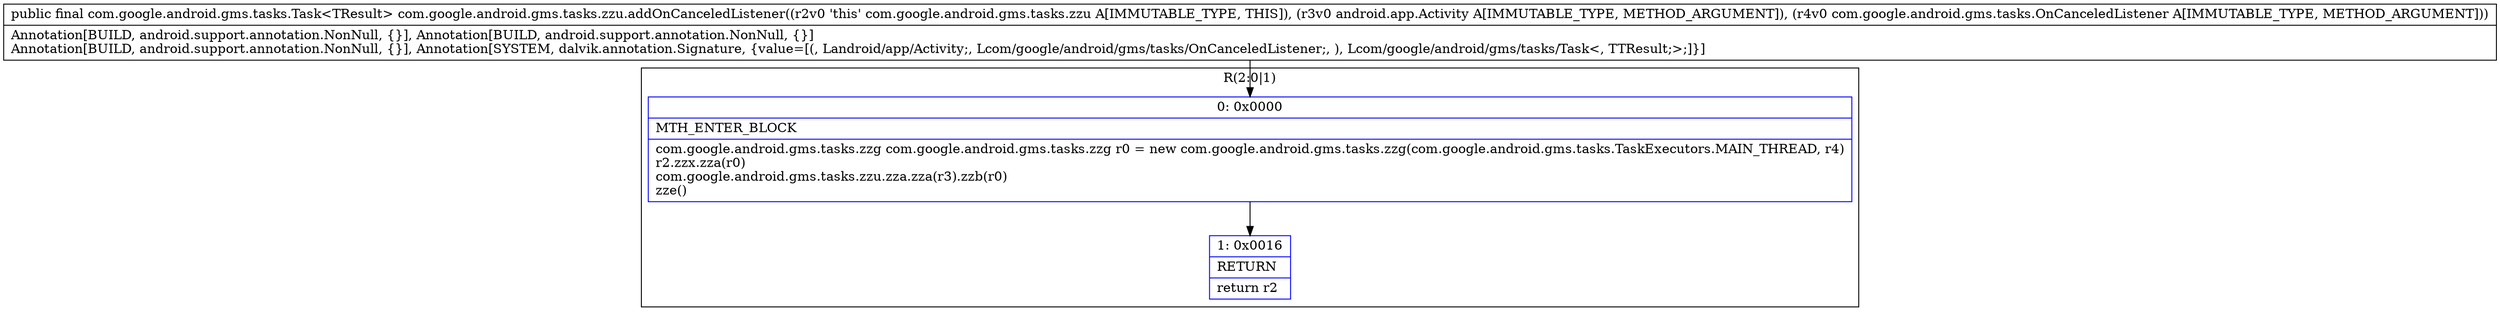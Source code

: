 digraph "CFG forcom.google.android.gms.tasks.zzu.addOnCanceledListener(Landroid\/app\/Activity;Lcom\/google\/android\/gms\/tasks\/OnCanceledListener;)Lcom\/google\/android\/gms\/tasks\/Task;" {
subgraph cluster_Region_304667633 {
label = "R(2:0|1)";
node [shape=record,color=blue];
Node_0 [shape=record,label="{0\:\ 0x0000|MTH_ENTER_BLOCK\l|com.google.android.gms.tasks.zzg com.google.android.gms.tasks.zzg r0 = new com.google.android.gms.tasks.zzg(com.google.android.gms.tasks.TaskExecutors.MAIN_THREAD, r4)\lr2.zzx.zza(r0)\lcom.google.android.gms.tasks.zzu.zza.zza(r3).zzb(r0)\lzze()\l}"];
Node_1 [shape=record,label="{1\:\ 0x0016|RETURN\l|return r2\l}"];
}
MethodNode[shape=record,label="{public final com.google.android.gms.tasks.Task\<TResult\> com.google.android.gms.tasks.zzu.addOnCanceledListener((r2v0 'this' com.google.android.gms.tasks.zzu A[IMMUTABLE_TYPE, THIS]), (r3v0 android.app.Activity A[IMMUTABLE_TYPE, METHOD_ARGUMENT]), (r4v0 com.google.android.gms.tasks.OnCanceledListener A[IMMUTABLE_TYPE, METHOD_ARGUMENT]))  | Annotation[BUILD, android.support.annotation.NonNull, \{\}], Annotation[BUILD, android.support.annotation.NonNull, \{\}]\lAnnotation[BUILD, android.support.annotation.NonNull, \{\}], Annotation[SYSTEM, dalvik.annotation.Signature, \{value=[(, Landroid\/app\/Activity;, Lcom\/google\/android\/gms\/tasks\/OnCanceledListener;, ), Lcom\/google\/android\/gms\/tasks\/Task\<, TTResult;\>;]\}]\l}"];
MethodNode -> Node_0;
Node_0 -> Node_1;
}

